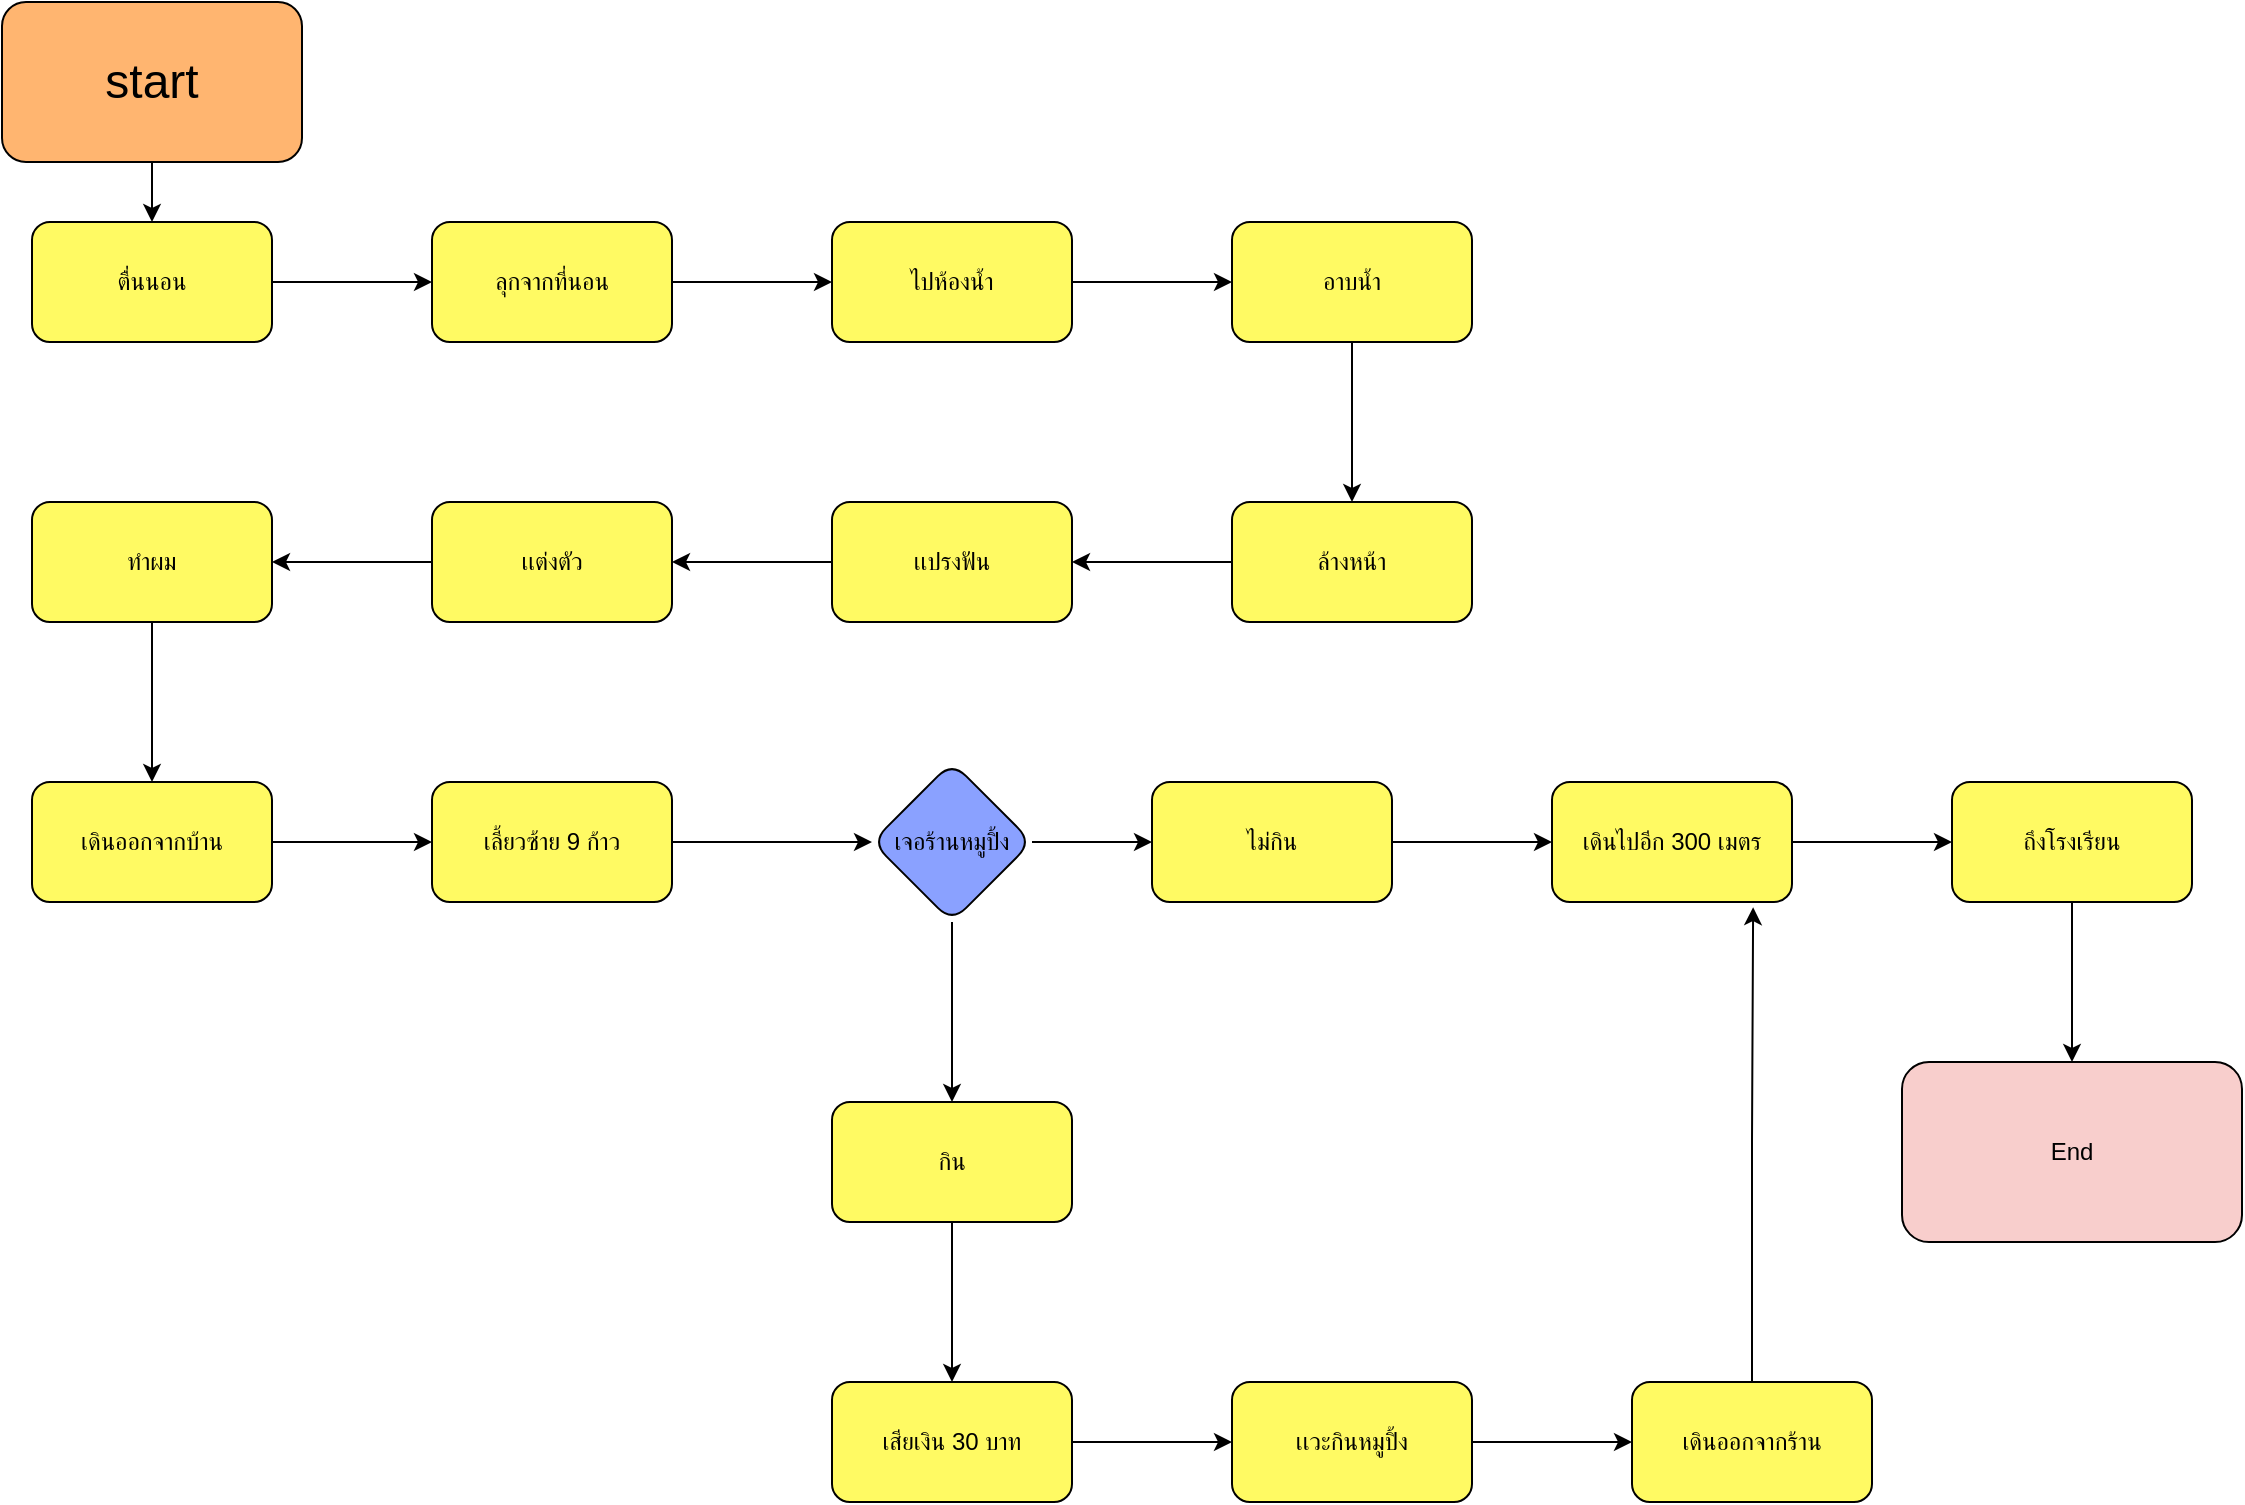 <mxfile version="20.6.0" type="github">
  <diagram id="si0ymCtyg1YZ5WxaYNZY" name="หน้า-1">
    <mxGraphModel dx="1730" dy="898" grid="1" gridSize="10" guides="1" tooltips="1" connect="1" arrows="1" fold="1" page="1" pageScale="1" pageWidth="827" pageHeight="1169" math="0" shadow="0">
      <root>
        <mxCell id="0" />
        <mxCell id="1" parent="0" />
        <mxCell id="V9dnc_4u5WiEbwAmHzjE-3" value="" style="edgeStyle=orthogonalEdgeStyle;rounded=0;orthogonalLoop=1;jettySize=auto;html=1;fontSize=24;" edge="1" parent="1" source="V9dnc_4u5WiEbwAmHzjE-1" target="V9dnc_4u5WiEbwAmHzjE-2">
          <mxGeometry relative="1" as="geometry" />
        </mxCell>
        <mxCell id="V9dnc_4u5WiEbwAmHzjE-1" value="&lt;font style=&quot;font-size: 24px;&quot;&gt;start&lt;/font&gt;" style="rounded=1;whiteSpace=wrap;html=1;fillColor=#FFB570;" vertex="1" parent="1">
          <mxGeometry x="80" y="40" width="150" height="80" as="geometry" />
        </mxCell>
        <mxCell id="V9dnc_4u5WiEbwAmHzjE-5" value="" style="edgeStyle=orthogonalEdgeStyle;rounded=0;orthogonalLoop=1;jettySize=auto;html=1;fontSize=24;" edge="1" parent="1" source="V9dnc_4u5WiEbwAmHzjE-2" target="V9dnc_4u5WiEbwAmHzjE-4">
          <mxGeometry relative="1" as="geometry" />
        </mxCell>
        <mxCell id="V9dnc_4u5WiEbwAmHzjE-2" value="ตื่นนอน" style="whiteSpace=wrap;html=1;fillColor=#FFFA63;rounded=1;" vertex="1" parent="1">
          <mxGeometry x="95" y="150" width="120" height="60" as="geometry" />
        </mxCell>
        <mxCell id="V9dnc_4u5WiEbwAmHzjE-7" value="" style="edgeStyle=orthogonalEdgeStyle;rounded=0;orthogonalLoop=1;jettySize=auto;html=1;fontSize=24;" edge="1" parent="1" source="V9dnc_4u5WiEbwAmHzjE-4" target="V9dnc_4u5WiEbwAmHzjE-6">
          <mxGeometry relative="1" as="geometry" />
        </mxCell>
        <mxCell id="V9dnc_4u5WiEbwAmHzjE-4" value="ลุกจากที่นอน" style="whiteSpace=wrap;html=1;fillColor=#FFFA63;rounded=1;" vertex="1" parent="1">
          <mxGeometry x="295" y="150" width="120" height="60" as="geometry" />
        </mxCell>
        <mxCell id="V9dnc_4u5WiEbwAmHzjE-9" value="" style="edgeStyle=orthogonalEdgeStyle;rounded=0;orthogonalLoop=1;jettySize=auto;html=1;fontSize=24;" edge="1" parent="1" source="V9dnc_4u5WiEbwAmHzjE-6" target="V9dnc_4u5WiEbwAmHzjE-8">
          <mxGeometry relative="1" as="geometry" />
        </mxCell>
        <mxCell id="V9dnc_4u5WiEbwAmHzjE-6" value="ไปห้องน้ำ" style="whiteSpace=wrap;html=1;fillColor=#FFFA63;rounded=1;" vertex="1" parent="1">
          <mxGeometry x="495" y="150" width="120" height="60" as="geometry" />
        </mxCell>
        <mxCell id="V9dnc_4u5WiEbwAmHzjE-11" value="" style="edgeStyle=orthogonalEdgeStyle;rounded=0;orthogonalLoop=1;jettySize=auto;html=1;fontSize=24;" edge="1" parent="1" source="V9dnc_4u5WiEbwAmHzjE-8" target="V9dnc_4u5WiEbwAmHzjE-10">
          <mxGeometry relative="1" as="geometry" />
        </mxCell>
        <mxCell id="V9dnc_4u5WiEbwAmHzjE-8" value="อาบน้ำ" style="whiteSpace=wrap;html=1;fillColor=#FFFA63;rounded=1;" vertex="1" parent="1">
          <mxGeometry x="695" y="150" width="120" height="60" as="geometry" />
        </mxCell>
        <mxCell id="V9dnc_4u5WiEbwAmHzjE-13" value="" style="edgeStyle=orthogonalEdgeStyle;rounded=0;orthogonalLoop=1;jettySize=auto;html=1;fontSize=24;" edge="1" parent="1" source="V9dnc_4u5WiEbwAmHzjE-10" target="V9dnc_4u5WiEbwAmHzjE-12">
          <mxGeometry relative="1" as="geometry" />
        </mxCell>
        <mxCell id="V9dnc_4u5WiEbwAmHzjE-10" value="ล้างหน้า" style="whiteSpace=wrap;html=1;fillColor=#FFFA63;rounded=1;" vertex="1" parent="1">
          <mxGeometry x="695" y="290" width="120" height="60" as="geometry" />
        </mxCell>
        <mxCell id="V9dnc_4u5WiEbwAmHzjE-15" value="" style="edgeStyle=orthogonalEdgeStyle;rounded=0;orthogonalLoop=1;jettySize=auto;html=1;fontSize=24;" edge="1" parent="1" source="V9dnc_4u5WiEbwAmHzjE-12" target="V9dnc_4u5WiEbwAmHzjE-14">
          <mxGeometry relative="1" as="geometry" />
        </mxCell>
        <mxCell id="V9dnc_4u5WiEbwAmHzjE-12" value="เเปรงฟัน" style="whiteSpace=wrap;html=1;fillColor=#FFFA63;rounded=1;" vertex="1" parent="1">
          <mxGeometry x="495" y="290" width="120" height="60" as="geometry" />
        </mxCell>
        <mxCell id="V9dnc_4u5WiEbwAmHzjE-19" value="" style="edgeStyle=orthogonalEdgeStyle;rounded=0;orthogonalLoop=1;jettySize=auto;html=1;fontSize=24;" edge="1" parent="1" source="V9dnc_4u5WiEbwAmHzjE-14" target="V9dnc_4u5WiEbwAmHzjE-18">
          <mxGeometry relative="1" as="geometry" />
        </mxCell>
        <mxCell id="V9dnc_4u5WiEbwAmHzjE-14" value="เเต่งตัว" style="whiteSpace=wrap;html=1;fillColor=#FFFA63;rounded=1;" vertex="1" parent="1">
          <mxGeometry x="295" y="290" width="120" height="60" as="geometry" />
        </mxCell>
        <mxCell id="V9dnc_4u5WiEbwAmHzjE-21" value="" style="edgeStyle=orthogonalEdgeStyle;rounded=0;orthogonalLoop=1;jettySize=auto;html=1;fontSize=24;" edge="1" parent="1" source="V9dnc_4u5WiEbwAmHzjE-18" target="V9dnc_4u5WiEbwAmHzjE-20">
          <mxGeometry relative="1" as="geometry" />
        </mxCell>
        <mxCell id="V9dnc_4u5WiEbwAmHzjE-18" value="ทำผม" style="whiteSpace=wrap;html=1;fillColor=#FFFA63;rounded=1;" vertex="1" parent="1">
          <mxGeometry x="95" y="290" width="120" height="60" as="geometry" />
        </mxCell>
        <mxCell id="V9dnc_4u5WiEbwAmHzjE-23" value="" style="edgeStyle=orthogonalEdgeStyle;rounded=0;orthogonalLoop=1;jettySize=auto;html=1;fontSize=24;" edge="1" parent="1" source="V9dnc_4u5WiEbwAmHzjE-20" target="V9dnc_4u5WiEbwAmHzjE-22">
          <mxGeometry relative="1" as="geometry" />
        </mxCell>
        <mxCell id="V9dnc_4u5WiEbwAmHzjE-20" value="เดินออกจากบ้าน" style="whiteSpace=wrap;html=1;fillColor=#FFFA63;rounded=1;" vertex="1" parent="1">
          <mxGeometry x="95" y="430" width="120" height="60" as="geometry" />
        </mxCell>
        <mxCell id="V9dnc_4u5WiEbwAmHzjE-25" value="" style="edgeStyle=orthogonalEdgeStyle;rounded=0;orthogonalLoop=1;jettySize=auto;html=1;fontSize=24;" edge="1" parent="1" source="V9dnc_4u5WiEbwAmHzjE-22" target="V9dnc_4u5WiEbwAmHzjE-24">
          <mxGeometry relative="1" as="geometry" />
        </mxCell>
        <mxCell id="V9dnc_4u5WiEbwAmHzjE-22" value="เลี้ยวซ้าย 9 ก้าว" style="whiteSpace=wrap;html=1;fillColor=#FFFA63;rounded=1;" vertex="1" parent="1">
          <mxGeometry x="295" y="430" width="120" height="60" as="geometry" />
        </mxCell>
        <mxCell id="V9dnc_4u5WiEbwAmHzjE-28" value="" style="edgeStyle=orthogonalEdgeStyle;rounded=0;orthogonalLoop=1;jettySize=auto;html=1;fontSize=24;" edge="1" parent="1" source="V9dnc_4u5WiEbwAmHzjE-24" target="V9dnc_4u5WiEbwAmHzjE-27">
          <mxGeometry relative="1" as="geometry" />
        </mxCell>
        <mxCell id="V9dnc_4u5WiEbwAmHzjE-32" value="" style="edgeStyle=orthogonalEdgeStyle;rounded=0;orthogonalLoop=1;jettySize=auto;html=1;fontSize=24;" edge="1" parent="1" source="V9dnc_4u5WiEbwAmHzjE-24" target="V9dnc_4u5WiEbwAmHzjE-31">
          <mxGeometry relative="1" as="geometry" />
        </mxCell>
        <mxCell id="V9dnc_4u5WiEbwAmHzjE-24" value="เจอร้านหมูปิ้ง" style="rhombus;whiteSpace=wrap;html=1;fillColor=#8AA1FF;rounded=1;" vertex="1" parent="1">
          <mxGeometry x="515" y="420" width="80" height="80" as="geometry" />
        </mxCell>
        <mxCell id="V9dnc_4u5WiEbwAmHzjE-30" value="" style="edgeStyle=orthogonalEdgeStyle;rounded=0;orthogonalLoop=1;jettySize=auto;html=1;fontSize=24;" edge="1" parent="1" source="V9dnc_4u5WiEbwAmHzjE-27" target="V9dnc_4u5WiEbwAmHzjE-29">
          <mxGeometry relative="1" as="geometry" />
        </mxCell>
        <mxCell id="V9dnc_4u5WiEbwAmHzjE-27" value="กิน" style="rounded=1;whiteSpace=wrap;html=1;fillColor=#FFFA63;" vertex="1" parent="1">
          <mxGeometry x="495" y="590" width="120" height="60" as="geometry" />
        </mxCell>
        <mxCell id="V9dnc_4u5WiEbwAmHzjE-38" value="" style="edgeStyle=orthogonalEdgeStyle;rounded=0;orthogonalLoop=1;jettySize=auto;html=1;fontSize=24;" edge="1" parent="1" source="V9dnc_4u5WiEbwAmHzjE-29" target="V9dnc_4u5WiEbwAmHzjE-37">
          <mxGeometry relative="1" as="geometry" />
        </mxCell>
        <mxCell id="V9dnc_4u5WiEbwAmHzjE-29" value="เสียเงิน 30 บาท" style="whiteSpace=wrap;html=1;fillColor=#FFFA63;rounded=1;" vertex="1" parent="1">
          <mxGeometry x="495" y="730" width="120" height="60" as="geometry" />
        </mxCell>
        <mxCell id="V9dnc_4u5WiEbwAmHzjE-34" value="" style="edgeStyle=orthogonalEdgeStyle;rounded=0;orthogonalLoop=1;jettySize=auto;html=1;fontSize=24;" edge="1" parent="1" source="V9dnc_4u5WiEbwAmHzjE-31" target="V9dnc_4u5WiEbwAmHzjE-33">
          <mxGeometry relative="1" as="geometry" />
        </mxCell>
        <mxCell id="V9dnc_4u5WiEbwAmHzjE-31" value="ไม่กิน" style="rounded=1;whiteSpace=wrap;html=1;fillColor=#FFFA63;" vertex="1" parent="1">
          <mxGeometry x="655" y="430" width="120" height="60" as="geometry" />
        </mxCell>
        <mxCell id="V9dnc_4u5WiEbwAmHzjE-43" value="" style="edgeStyle=orthogonalEdgeStyle;rounded=0;orthogonalLoop=1;jettySize=auto;html=1;fontSize=24;" edge="1" parent="1" source="V9dnc_4u5WiEbwAmHzjE-33" target="V9dnc_4u5WiEbwAmHzjE-42">
          <mxGeometry relative="1" as="geometry" />
        </mxCell>
        <mxCell id="V9dnc_4u5WiEbwAmHzjE-33" value="เดินไปอีก 300 เมตร" style="rounded=1;whiteSpace=wrap;html=1;fillColor=#FFFA63;" vertex="1" parent="1">
          <mxGeometry x="855" y="430" width="120" height="60" as="geometry" />
        </mxCell>
        <mxCell id="V9dnc_4u5WiEbwAmHzjE-40" value="" style="edgeStyle=orthogonalEdgeStyle;rounded=0;orthogonalLoop=1;jettySize=auto;html=1;fontSize=24;" edge="1" parent="1" source="V9dnc_4u5WiEbwAmHzjE-37" target="V9dnc_4u5WiEbwAmHzjE-39">
          <mxGeometry relative="1" as="geometry" />
        </mxCell>
        <mxCell id="V9dnc_4u5WiEbwAmHzjE-37" value="เเวะกินหมูปิ้ง" style="rounded=1;whiteSpace=wrap;html=1;fillColor=#FFFA63;" vertex="1" parent="1">
          <mxGeometry x="695" y="730" width="120" height="60" as="geometry" />
        </mxCell>
        <mxCell id="V9dnc_4u5WiEbwAmHzjE-41" style="edgeStyle=orthogonalEdgeStyle;rounded=0;orthogonalLoop=1;jettySize=auto;html=1;fontSize=24;entryX=0.838;entryY=1.043;entryDx=0;entryDy=0;entryPerimeter=0;" edge="1" parent="1" source="V9dnc_4u5WiEbwAmHzjE-39" target="V9dnc_4u5WiEbwAmHzjE-33">
          <mxGeometry relative="1" as="geometry">
            <mxPoint x="956" y="490" as="targetPoint" />
            <Array as="points" />
          </mxGeometry>
        </mxCell>
        <mxCell id="V9dnc_4u5WiEbwAmHzjE-39" value="เดินออกจากร้าน" style="whiteSpace=wrap;html=1;fillColor=#FFFA63;rounded=1;" vertex="1" parent="1">
          <mxGeometry x="895" y="730" width="120" height="60" as="geometry" />
        </mxCell>
        <mxCell id="V9dnc_4u5WiEbwAmHzjE-47" value="" style="edgeStyle=orthogonalEdgeStyle;rounded=0;orthogonalLoop=1;jettySize=auto;html=1;fontSize=24;" edge="1" parent="1" source="V9dnc_4u5WiEbwAmHzjE-42" target="V9dnc_4u5WiEbwAmHzjE-46">
          <mxGeometry relative="1" as="geometry" />
        </mxCell>
        <mxCell id="V9dnc_4u5WiEbwAmHzjE-42" value="ถึงโรงเรียน" style="rounded=1;whiteSpace=wrap;html=1;fillColor=#FFFA63;" vertex="1" parent="1">
          <mxGeometry x="1055" y="430" width="120" height="60" as="geometry" />
        </mxCell>
        <mxCell id="V9dnc_4u5WiEbwAmHzjE-46" value="End" style="rounded=1;whiteSpace=wrap;html=1;fillColor=#F8CECC;" vertex="1" parent="1">
          <mxGeometry x="1030" y="570" width="170" height="90" as="geometry" />
        </mxCell>
      </root>
    </mxGraphModel>
  </diagram>
</mxfile>

